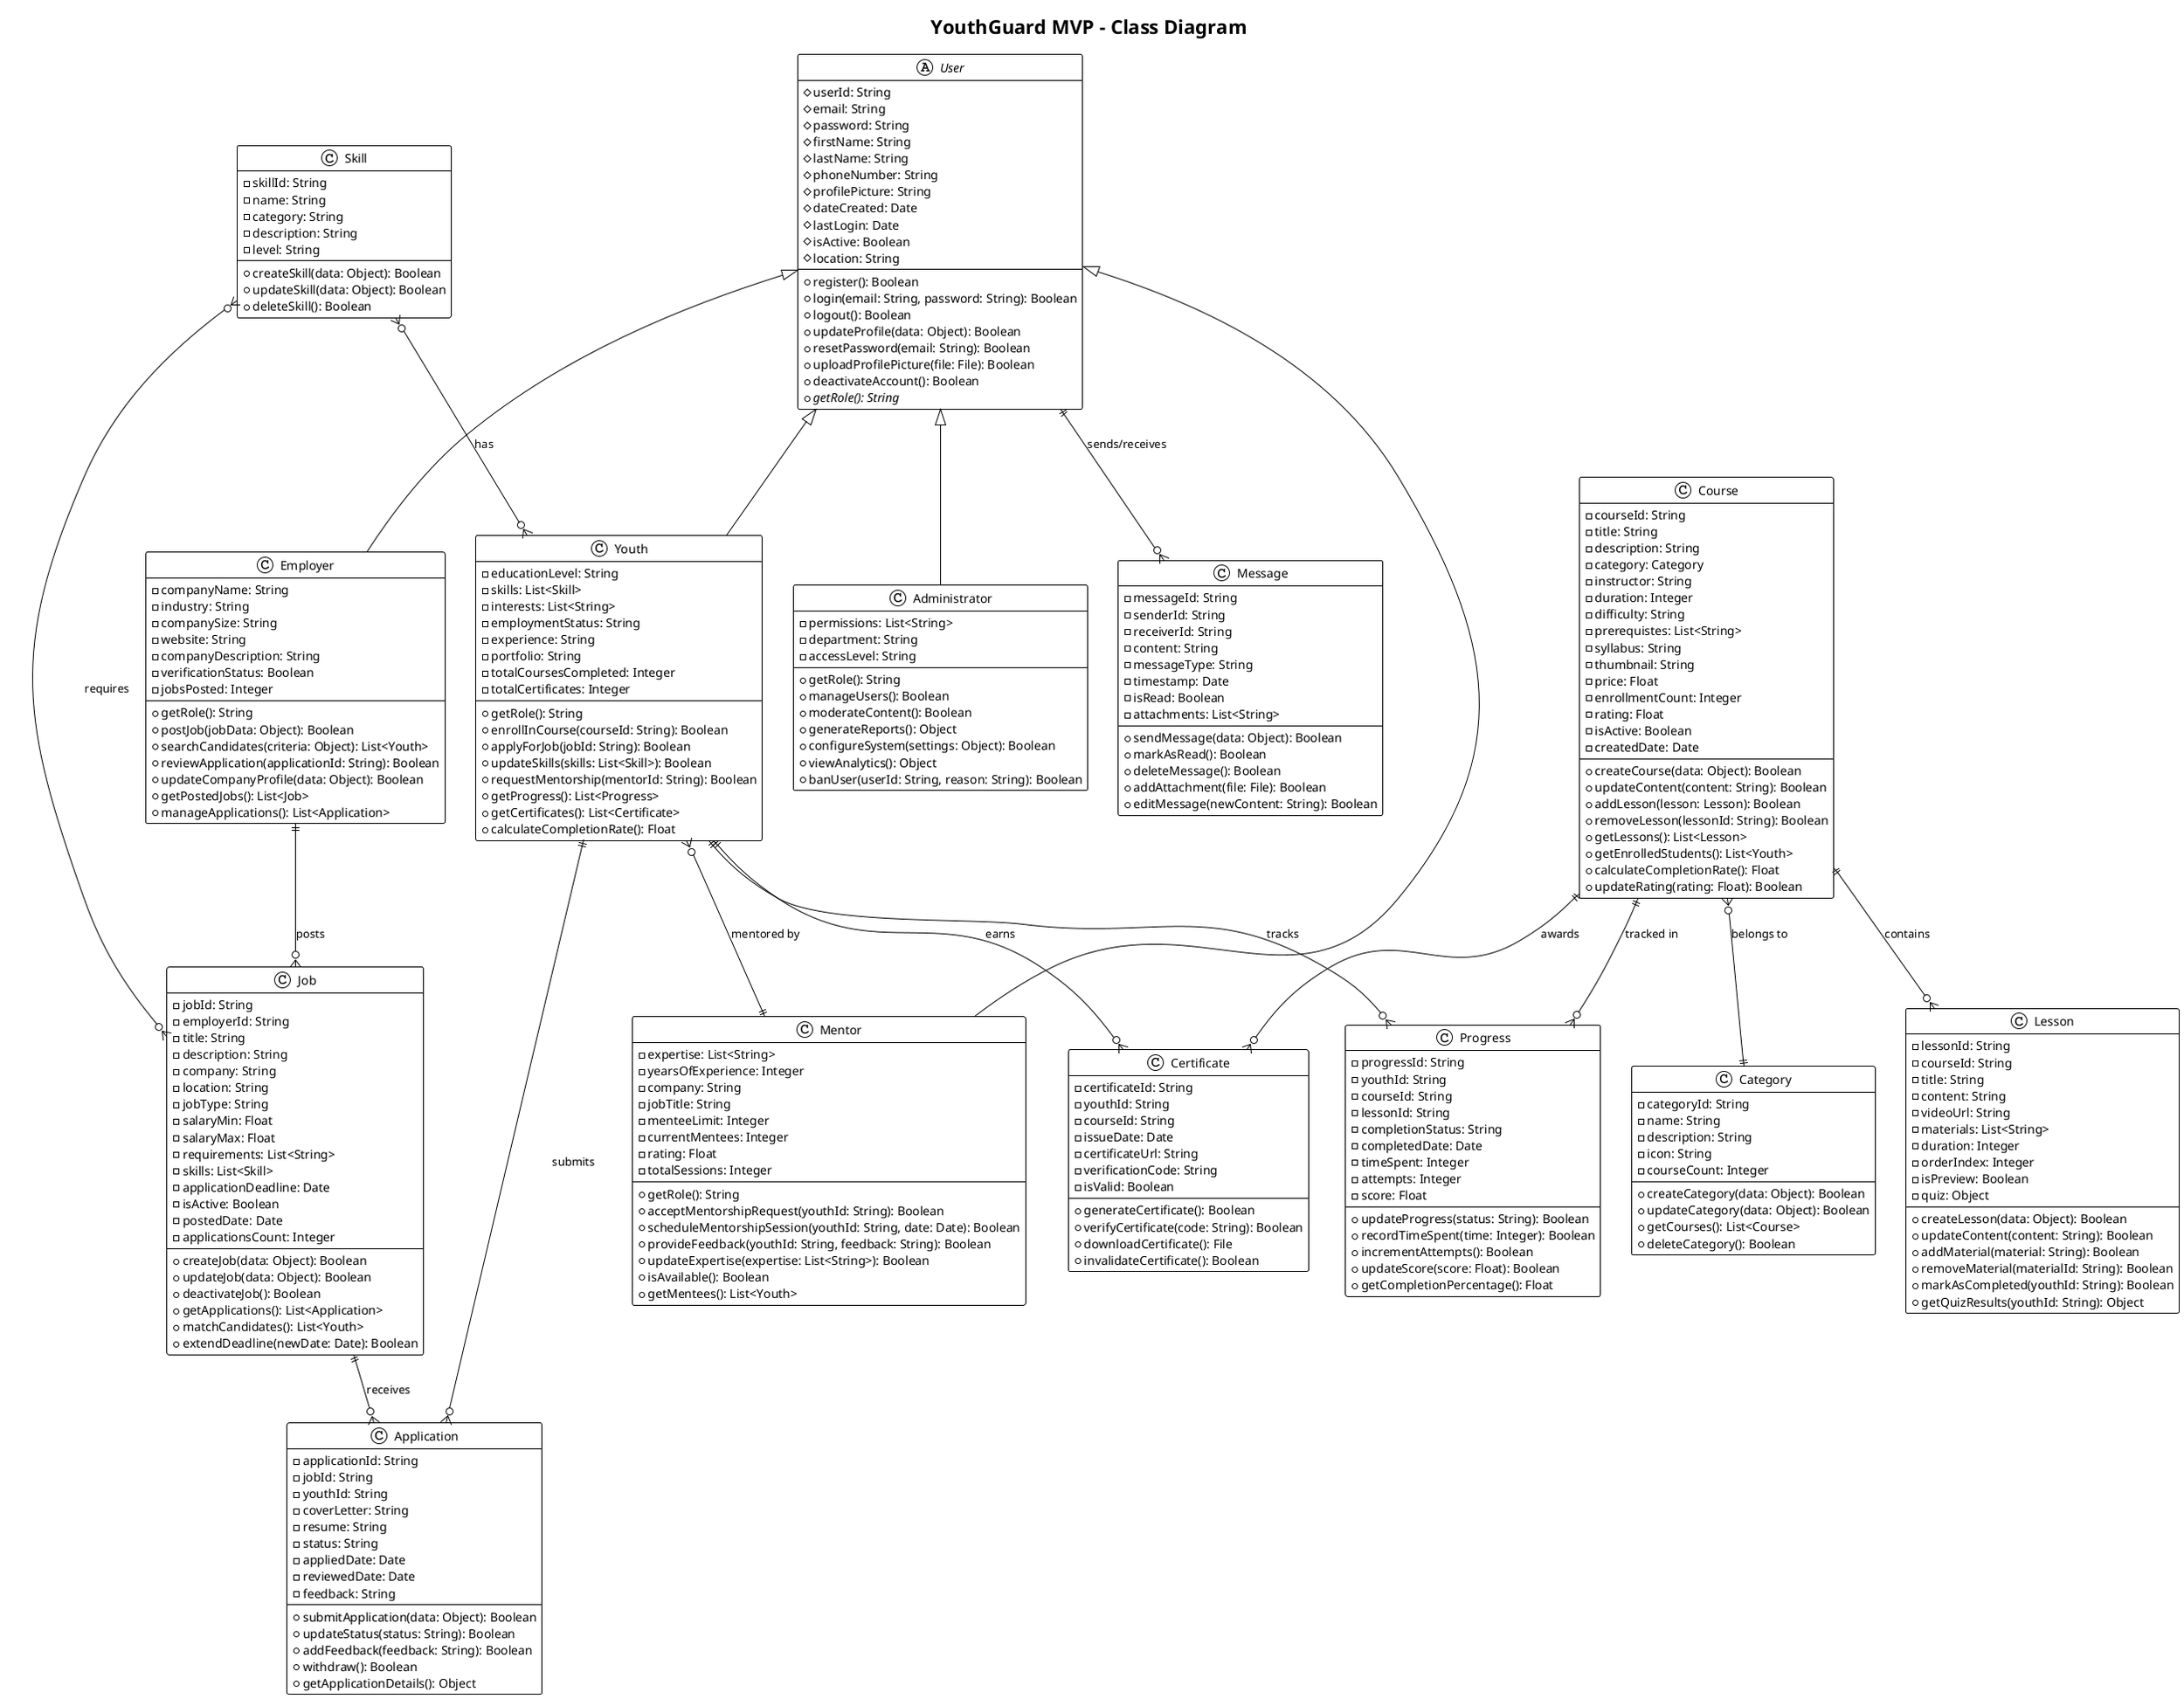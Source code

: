 @startuml YouthGuard_Class_Diagram
!theme plain
title YouthGuard MVP - Class Diagram

' Abstract User class
abstract class User {
    # userId: String
    # email: String
    # password: String
    # firstName: String
    # lastName: String
    # phoneNumber: String
    # profilePicture: String
    # dateCreated: Date
    # lastLogin: Date
    # isActive: Boolean
    # location: String
    --
    + register(): Boolean
    + login(email: String, password: String): Boolean
    + logout(): Boolean
    + updateProfile(data: Object): Boolean
    + resetPassword(email: String): Boolean
    + uploadProfilePicture(file: File): Boolean
    + deactivateAccount(): Boolean
    {abstract} + getRole(): String
}

' Youth class (inherits User)
class Youth {
    - educationLevel: String
    - skills: List<Skill>
    - interests: List<String>
    - employmentStatus: String
    - experience: String
    - portfolio: String
    - totalCoursesCompleted: Integer
    - totalCertificates: Integer
    --
    + getRole(): String
    + enrollInCourse(courseId: String): Boolean
    + applyForJob(jobId: String): Boolean
    + updateSkills(skills: List<Skill>): Boolean
    + requestMentorship(mentorId: String): Boolean
    + getProgress(): List<Progress>
    + getCertificates(): List<Certificate>
    + calculateCompletionRate(): Float
}

' Mentor class (inherits User)
class Mentor {
    - expertise: List<String>
    - yearsOfExperience: Integer
    - company: String
    - jobTitle: String
    - menteeLimit: Integer
    - currentMentees: Integer
    - rating: Float
    - totalSessions: Integer
    --
    + getRole(): String
    + acceptMentorshipRequest(youthId: String): Boolean
    + scheduleMentorshipSession(youthId: String, date: Date): Boolean
    + provideFeedback(youthId: String, feedback: String): Boolean
    + updateExpertise(expertise: List<String>): Boolean
    + isAvailable(): Boolean
    + getMentees(): List<Youth>
}

' Employer class (inherits User)
class Employer {
    - companyName: String
    - industry: String
    - companySize: String
    - website: String
    - companyDescription: String
    - verificationStatus: Boolean
    - jobsPosted: Integer
    --
    + getRole(): String
    + postJob(jobData: Object): Boolean
    + searchCandidates(criteria: Object): List<Youth>
    + reviewApplication(applicationId: String): Boolean
    + updateCompanyProfile(data: Object): Boolean
    + getPostedJobs(): List<Job>
    + manageApplications(): List<Application>
}

' Administrator class (inherits User)
class Administrator {
    - permissions: List<String>
    - department: String
    - accessLevel: String
    --
    + getRole(): String
    + manageUsers(): Boolean
    + moderateContent(): Boolean
    + generateReports(): Object
    + configureSystem(settings: Object): Boolean
    + viewAnalytics(): Object
    + banUser(userId: String, reason: String): Boolean
}

' Course class
class Course {
    - courseId: String
    - title: String
    - description: String
    - category: Category
    - instructor: String
    - duration: Integer
    - difficulty: String
    - prerequistes: List<String>
    - syllabus: String
    - thumbnail: String
    - price: Float
    - enrollmentCount: Integer
    - rating: Float
    - isActive: Boolean
    - createdDate: Date
    --
    + createCourse(data: Object): Boolean
    + updateContent(content: String): Boolean
    + addLesson(lesson: Lesson): Boolean
    + removeLesson(lessonId: String): Boolean
    + getLessons(): List<Lesson>
    + getEnrolledStudents(): List<Youth>
    + calculateCompletionRate(): Float
    + updateRating(rating: Float): Boolean
}

' Lesson class
class Lesson {
    - lessonId: String
    - courseId: String
    - title: String
    - content: String
    - videoUrl: String
    - materials: List<String>
    - duration: Integer
    - orderIndex: Integer
    - isPreview: Boolean
    - quiz: Object
    --
    + createLesson(data: Object): Boolean
    + updateContent(content: String): Boolean
    + addMaterial(material: String): Boolean
    + removeMaterial(materialId: String): Boolean
    + markAsCompleted(youthId: String): Boolean
    + getQuizResults(youthId: String): Object
}

' Job class
class Job {
    - jobId: String
    - employerId: String
    - title: String
    - description: String
    - company: String
    - location: String
    - jobType: String
    - salaryMin: Float
    - salaryMax: Float
    - requirements: List<String>
    - skills: List<Skill>
    - applicationDeadline: Date
    - isActive: Boolean
    - postedDate: Date
    - applicationsCount: Integer
    --
    + createJob(data: Object): Boolean
    + updateJob(data: Object): Boolean
    + deactivateJob(): Boolean
    + getApplications(): List<Application>
    + matchCandidates(): List<Youth>
    + extendDeadline(newDate: Date): Boolean
}

' Application class
class Application {
    - applicationId: String
    - jobId: String
    - youthId: String
    - coverLetter: String
    - resume: String
    - status: String
    - appliedDate: Date
    - reviewedDate: Date
    - feedback: String
    --
    + submitApplication(data: Object): Boolean
    + updateStatus(status: String): Boolean
    + addFeedback(feedback: String): Boolean
    + withdraw(): Boolean
    + getApplicationDetails(): Object
}

' Message class
class Message {
    - messageId: String
    - senderId: String
    - receiverId: String
    - content: String
    - messageType: String
    - timestamp: Date
    - isRead: Boolean
    - attachments: List<String>
    --
    + sendMessage(data: Object): Boolean
    + markAsRead(): Boolean
    + deleteMessage(): Boolean
    + addAttachment(file: File): Boolean
    + editMessage(newContent: String): Boolean
}

' Progress class
class Progress {
    - progressId: String
    - youthId: String
    - courseId: String
    - lessonId: String
    - completionStatus: String
    - completedDate: Date
    - timeSpent: Integer
    - attempts: Integer
    - score: Float
    --
    + updateProgress(status: String): Boolean
    + recordTimeSpent(time: Integer): Boolean
    + incrementAttempts(): Boolean
    + updateScore(score: Float): Boolean
    + getCompletionPercentage(): Float
}

' Certificate class
class Certificate {
    - certificateId: String
    - youthId: String
    - courseId: String
    - issueDate: Date
    - certificateUrl: String
    - verificationCode: String
    - isValid: Boolean
    --
    + generateCertificate(): Boolean
    + verifyCertificate(code: String): Boolean
    + downloadCertificate(): File
    + invalidateCertificate(): Boolean
}

' Skill class
class Skill {
    - skillId: String
    - name: String
    - category: String
    - description: String
    - level: String
    --
    + createSkill(data: Object): Boolean
    + updateSkill(data: Object): Boolean
    + deleteSkill(): Boolean
}

' Category class
class Category {
    - categoryId: String
    - name: String
    - description: String
    - icon: String
    - courseCount: Integer
    --
    + createCategory(data: Object): Boolean
    + updateCategory(data: Object): Boolean
    + getCourses(): List<Course>
    + deleteCategory(): Boolean
}

' Relationships
User <|-- Youth
User <|-- Mentor
User <|-- Employer
User <|-- Administrator

Youth ||--o{ Progress : "tracks"
Youth ||--o{ Application : "submits"
Youth ||--o{ Certificate : "earns"
Youth }o--|| Mentor : "mentored by"

Course ||--o{ Lesson : "contains"
Course ||--o{ Progress : "tracked in"
Course ||--o{ Certificate : "awards"
Course }o--|| Category : "belongs to"

Job ||--o{ Application : "receives"
Employer ||--o{ Job : "posts"

User ||--o{ Message : "sends/receives"

Skill }o--o{ Youth : "has"
Skill }o--o{ Job : "requires"

@enduml